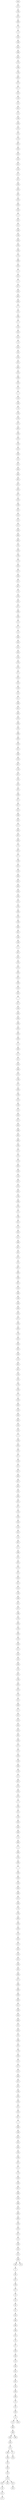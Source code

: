 digraph my_graph {
444 [label=444]
111 [label=111]
146 [label=146]
415 [label=415]
499 [label=499]
79 [label=79]
72 [label=72]
185 [label=185]
168 [label=168]
304 [label=304]
286 [label=286]
282 [label=282]
175 [label=175]
196 [label=196]
119 [label=119]
492 [label=492]
475 [label=475]
377 [label=377]
232 [label=232]
130 [label=130]
30 [label=30]
301 [label=301]
15 [label=15]
106 [label=106]
419 [label=419]
141 [label=141]
34 [label=34]
114 [label=114]
481 [label=481]
284 [label=284]
433 [label=433]
416 [label=416]
281 [label=281]
219 [label=219]
51 [label=51]
92 [label=92]
230 [label=230]
333 [label=333]
88 [label=88]
233 [label=233]
263 [label=263]
244 [label=244]
71 [label=71]
68 [label=68]
52 [label=52]
246 [label=246]
128 [label=128]
320 [label=320]
378 [label=378]
194 [label=194]
174 [label=174]
366 [label=366]
350 [label=350]
11 [label=11]
241 [label=241]
8 [label=8]
327 [label=327]
182 [label=182]
462 [label=462]
440 [label=440]
77 [label=77]
43 [label=43]
296 [label=296]
37 [label=37]
145 [label=145]
325 [label=325]
414 [label=414]
74 [label=74]
255 [label=255]
59 [label=59]
379 [label=379]
221 [label=221]
484 [label=484]
214 [label=214]
288 [label=288]
192 [label=192]
46 [label=46]
0 [label=0]
218 [label=218]
190 [label=190]
76 [label=76]
278 [label=278]
279 [label=279]
157 [label=157]
482 [label=482]
240 [label=240]
225 [label=225]
100 [label=100]
410 [label=410]
308 [label=308]
50 [label=50]
83 [label=83]
364 [label=364]
495 [label=495]
461 [label=461]
321 [label=321]
355 [label=355]
257 [label=257]
220 [label=220]
186 [label=186]
66 [label=66]
215 [label=215]
33 [label=33]
127 [label=127]
250 [label=250]
393 [label=393]
362 [label=362]
29 [label=29]
223 [label=223]
156 [label=156]
172 [label=172]
450 [label=450]
237 [label=237]
358 [label=358]
62 [label=62]
467 [label=467]
70 [label=70]
479 [label=479]
161 [label=161]
311 [label=311]
306 [label=306]
449 [label=449]
25 [label=25]
271 [label=271]
24 [label=24]
369 [label=369]
420 [label=420]
101 [label=101]
423 [label=423]
153 [label=153]
270 [label=270]
470 [label=470]
31 [label=31]
342 [label=342]
242 [label=242]
239 [label=239]
56 [label=56]
61 [label=61]
309 [label=309]
451 [label=451]
405 [label=405]
373 [label=373]
204 [label=204]
49 [label=49]
386 [label=386]
383 [label=383]
328 [label=328]
351 [label=351]
398 [label=398]
376 [label=376]
487 [label=487]
118 [label=118]
357 [label=357]
39 [label=39]
413 [label=413]
90 [label=90]
448 [label=448]
81 [label=81]
457 [label=457]
412 [label=412]
269 [label=269]
96 [label=96]
177 [label=177]
305 [label=305]
337 [label=337]
435 [label=435]
73 [label=73]
331 [label=331]
57 [label=57]
139 [label=139]
291 [label=291]
135 [label=135]
380 [label=380]
261 [label=261]
403 [label=403]
316 [label=316]
195 [label=195]
121 [label=121]
104 [label=104]
436 [label=436]
165 [label=165]
169 [label=169]
466 [label=466]
491 [label=491]
199 [label=199]
108 [label=108]
6 [label=6]
407 [label=407]
191 [label=191]
132 [label=132]
375 [label=375]
343 [label=343]
352 [label=352]
338 [label=338]
235 [label=235]
262 [label=262]
7 [label=7]
317 [label=317]
184 [label=184]
445 [label=445]
294 [label=294]
293 [label=293]
345 [label=345]
335 [label=335]
459 [label=459]
12 [label=12]
488 [label=488]
117 [label=117]
82 [label=82]
324 [label=324]
389 [label=389]
272 [label=272]
148 [label=148]
22 [label=22]
458 [label=458]
109 [label=109]
213 [label=213]
136 [label=136]
54 [label=54]
203 [label=203]
371 [label=371]
453 [label=453]
298 [label=298]
302 [label=302]
485 [label=485]
160 [label=160]
42 [label=42]
26 [label=26]
274 [label=274]
365 [label=365]
228 [label=228]
143 [label=143]
197 [label=197]
374 [label=374]
432 [label=432]
129 [label=129]
339 [label=339]
476 [label=476]
55 [label=55]
198 [label=198]
431 [label=431]
122 [label=122]
353 [label=353]
147 [label=147]
469 [label=469]
287 [label=287]
60 [label=60]
372 [label=372]
44 [label=44]
367 [label=367]
460 [label=460]
266 [label=266]
361 [label=361]
254 [label=254]
496 [label=496]
189 [label=189]
426 [label=426]
430 [label=430]
222 [label=222]
471 [label=471]
234 [label=234]
494 [label=494]
116 [label=116]
442 [label=442]
394 [label=394]
392 [label=392]
346 [label=346]
113 [label=113]
391 [label=391]
401 [label=401]
144 [label=144]
38 [label=38]
178 [label=178]
226 [label=226]
171 [label=171]
229 [label=229]
400 [label=400]
103 [label=103]
295 [label=295]
382 [label=382]
155 [label=155]
28 [label=28]
3 [label=3]
216 [label=216]
354 [label=354]
36 [label=36]
91 [label=91]
134 [label=134]
65 [label=65]
447 [label=447]
483 [label=483]
437 [label=437]
402 [label=402]
58 [label=58]
265 [label=265]
441 [label=441]
85 [label=85]
154 [label=154]
259 [label=259]
344 [label=344]
120 [label=120]
422 [label=422]
19 [label=19]
397 [label=397]
27 [label=27]
289 [label=289]
35 [label=35]
322 [label=322]
273 [label=273]
94 [label=94]
404 [label=404]
421 [label=421]
314 [label=314]
159 [label=159]
299 [label=299]
95 [label=95]
107 [label=107]
188 [label=188]
110 [label=110]
334 [label=334]
140 [label=140]
260 [label=260]
133 [label=133]
349 [label=349]
211 [label=211]
245 [label=245]
48 [label=48]
256 [label=256]
18 [label=18]
201 [label=201]
138 [label=138]
455 [label=455]
313 [label=313]
124 [label=124]
63 [label=63]
409 [label=409]
47 [label=47]
187 [label=187]
474 [label=474]
424 [label=424]
315 [label=315]
86 [label=86]
243 [label=243]
137 [label=137]
53 [label=53]
428 [label=428]
158 [label=158]
396 [label=396]
176 [label=176]
21 [label=21]
297 [label=297]
275 [label=275]
370 [label=370]
473 [label=473]
17 [label=17]
180 [label=180]
84 [label=84]
126 [label=126]
285 [label=285]
446 [label=446]
408 [label=408]
75 [label=75]
360 [label=360]
4 [label=4]
280 [label=280]
123 [label=123]
438 [label=438]
1 [label=1]
348 [label=348]
359 [label=359]
164 [label=164]
384 [label=384]
498 [label=498]
472 [label=472]
329 [label=329]
78 [label=78]
276 [label=276]
363 [label=363]
318 [label=318]
429 [label=429]
125 [label=125]
454 [label=454]
167 [label=167]
303 [label=303]
105 [label=105]
251 [label=251]
183 [label=183]
69 [label=69]
456 [label=456]
217 [label=217]
406 [label=406]
468 [label=468]
290 [label=290]
493 [label=493]
411 [label=411]
208 [label=208]
434 [label=434]
490 [label=490]
32 [label=32]
323 [label=323]
20 [label=20]
206 [label=206]
89 [label=89]
179 [label=179]
356 [label=356]
45 [label=45]
227 [label=227]
212 [label=212]
480 [label=480]
207 [label=207]
80 [label=80]
149 [label=149]
205 [label=205]
319 [label=319]
64 [label=64]
162 [label=162]
307 [label=307]
2 [label=2]
388 [label=388]
166 [label=166]
332 [label=332]
252 [label=252]
283 [label=283]
150 [label=150]
249 [label=249]
231 [label=231]
41 [label=41]
170 [label=170]
439 [label=439]
209 [label=209]
387 [label=387]
399 [label=399]
163 [label=163]
368 [label=368]
452 [label=452]
463 [label=463]
465 [label=465]
418 [label=418]
253 [label=253]
347 [label=347]
23 [label=23]
248 [label=248]
102 [label=102]
151 [label=151]
268 [label=268]
193 [label=193]
5 [label=5]
99 [label=99]
427 [label=427]
236 [label=236]
477 [label=477]
16 [label=16]
131 [label=131]
98 [label=98]
87 [label=87]
310 [label=310]
464 [label=464]
390 [label=390]
336 [label=336]
312 [label=312]
10 [label=10]
67 [label=67]
200 [label=200]
264 [label=264]
115 [label=115]
300 [label=300]
341 [label=341]
326 [label=326]
267 [label=267]
142 [label=142]
330 [label=330]
395 [label=395]
13 [label=13]
93 [label=93]
340 [label=340]
14 [label=14]
173 [label=173]
486 [label=486]
489 [label=489]
381 [label=381]
443 [label=443]
97 [label=97]
258 [label=258]
238 [label=238]
152 [label=152]
292 [label=292]
210 [label=210]
478 [label=478]
497 [label=497]
40 [label=40]
417 [label=417]
277 [label=277]
9 [label=9]
224 [label=224]
202 [label=202]
385 [label=385]
425 [label=425]
247 [label=247]
181 [label=181]
112 [label=112]
444->111
111->146
146->415
415->499
499->79
79->72
72->185
185->168
168->304
304->286
286->282
282->175
175->196
196->119
119->492
492->475
475->377
377->232
232->130
130->30
30->301
301->15
15->106
106->419
419->141
141->34
34->114
114->481
481->284
284->433
433->416
416->281
281->219
219->51
51->92
92->230
230->333
333->88
88->233
233->263
263->244
244->71
71->68
68->52
52->246
246->128
128->320
320->378
378->194
194->174
174->366
366->350
350->11
11->241
241->8
8->327
327->182
182->462
462->440
440->77
77->43
43->296
296->37
37->145
145->325
325->414
414->74
74->255
255->59
59->379
379->221
221->484
484->214
214->288
288->192
192->46
46->0
0->218
218->190
190->76
76->278
278->279
279->157
157->482
482->240
240->225
225->100
100->410
410->308
308->50
50->83
83->364
364->495
495->461
461->321
321->355
355->257
257->220
220->186
186->66
66->215
215->33
33->127
127->250
250->393
393->362
362->29
29->223
223->156
156->172
172->450
450->237
237->358
358->62
62->467
467->70
70->479
479->161
161->311
311->306
306->449
449->25
25->271
271->24
24->369
369->420
420->101
101->423
423->153
153->270
270->470
470->31
31->342
342->242
242->239
239->56
56->61
61->309
309->451
451->405
405->373
373->204
204->49
49->386
386->383
383->328
328->351
351->398
398->376
376->487
487->118
118->357
357->39
39->413
413->90
90->448
448->81
81->457
457->412
412->269
269->96
96->177
177->305
305->337
337->435
435->73
73->331
331->57
57->139
139->291
291->135
135->380
380->261
261->403
403->316
316->195
195->121
121->104
104->436
436->165
165->169
169->466
466->491
491->199
199->108
108->6
6->407
407->191
191->132
132->375
375->343
343->352
352->338
338->235
235->262
262->7
7->317
317->184
184->445
445->294
294->293
293->345
345->335
335->459
459->12
12->488
488->117
117->82
82->324
324->389
389->272
272->148
148->22
22->458
458->109
109->213
213->136
136->54
54->203
203->371
371->453
453->298
298->302
302->485
485->160
160->42
42->26
26->274
274->365
365->228
228->143
143->197
197->374
374->432
432->129
129->339
339->476
476->55
55->198
198->431
431->122
122->353
353->147
147->469
469->287
287->60
60->372
372->44
44->367
367->460
460->266
266->361
361->254
254->496
496->189
189->426
426->430
430->222
222->471
471->234
234->494
494->116
116->442
442->394
394->392
392->346
346->113
113->391
391->401
401->144
144->38
38->178
178->226
226->171
171->229
229->400
400->103
103->295
295->382
382->155
155->28
28->3
3->216
216->354
354->36
36->91
91->134
134->65
65->447
447->483
483->437
437->402
402->58
58->265
265->441
441->85
85->154
154->259
259->344
344->120
120->422
422->19
19->397
397->27
27->289
289->35
35->322
322->273
273->94
94->404
404->421
421->314
314->159
159->299
299->95
95->107
107->188
188->110
110->334
334->140
140->260
260->133
133->349
349->211
211->245
245->48
48->256
256->18
18->201
201->138
138->455
455->313
313->124
124->63
63->409
409->47
47->187
187->474
474->424
424->315
315->86
86->243
243->137
137->53
53->428
428->158
158->396
396->176
176->21
21->297
297->275
275->370
370->473
473->17
17->180
180->84
84->126
126->285
285->446
446->408
408->75
75->360
360->4
4->280
280->123
123->438
438->1
1->348
348->359
359->164
164->384
384->498
498->472
472->329
329->78
78->276
276->363
363->318
318->429
429->125
125->454
454->167
167->303
303->105
105->251
251->183
183->69
69->456
456->217
217->406
406->468
468->290
290->493
493->411
411->208
208->434
434->490
490->32
32->323
323->20
20->206
206->89
89->179
179->356
356->45
45->227
227->212
212->480
480->207
207->80
80->149
149->205
205->319
319->64
64->162
162->307
307->2
2->388
388->166
166->332
332->252
252->283
283->150
150->249
249->231
231->41
41->170
170->439
439->209
209->387
387->399
399->163
163->368
368->452
452->463
463->465
465->418
418->253
253->347
347->23
23->248
248->102
102->151
151->268
268->193
193->5
5->99
99->427
427->236
236->477
477->16
16->131
131->98
98->87
87->310
310->464
464->390
390->336
336->312
312->10
10->67
67->200
200->264
264->115
115->300
300->341
341->326
326->267
267->142
142->330
330->395
395->13
13->93
93->340
340->14
14->173
173->486
486->489
489->381
381->443
443->97
97->258
258->238
238->152
152->292
292->210
210->478
478->497
497->40
40->417
417->277
97->9
9->224
478->202
489->385
14->425
478->247
247->181
268->112
}